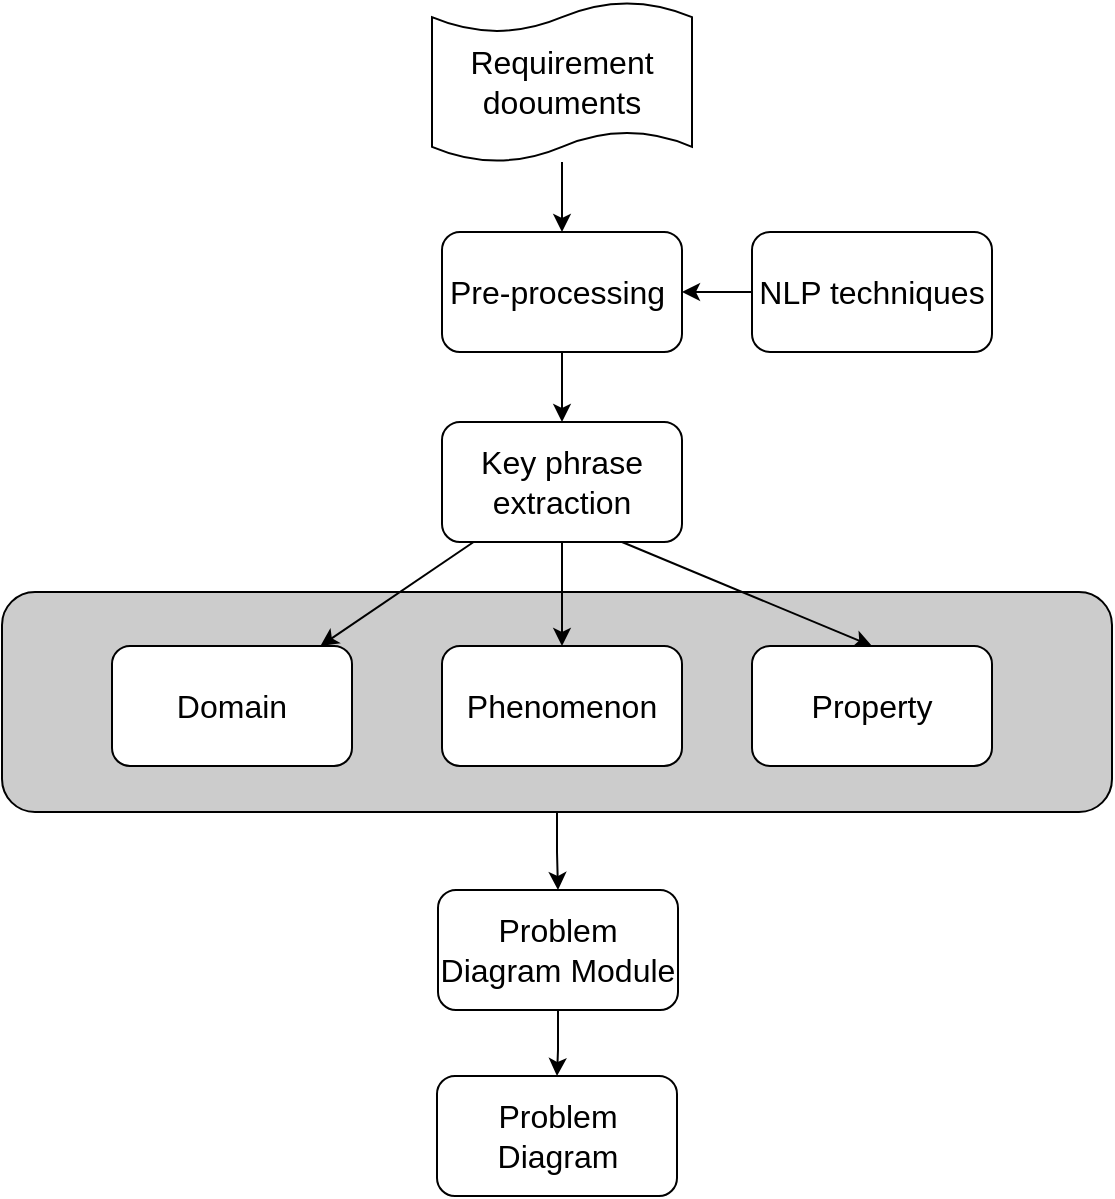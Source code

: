 <mxfile version="21.2.9" type="github">
  <diagram name="第 1 页" id="EaXCSPh4J-7xRSbRL5-Y">
    <mxGraphModel dx="1505" dy="829" grid="1" gridSize="10" guides="1" tooltips="1" connect="1" arrows="1" fold="1" page="1" pageScale="1" pageWidth="827" pageHeight="1169" math="0" shadow="0">
      <root>
        <mxCell id="0" />
        <mxCell id="1" parent="0" />
        <mxCell id="zraVMbd_DWUTViFeBLR9-16" value="" style="rounded=1;whiteSpace=wrap;html=1;strokeWidth=1;fillStyle=solid;gradientColor=none;fillColor=#CCCCCC;fontSize=16;" vertex="1" parent="1">
          <mxGeometry x="105" y="454" width="555" height="110" as="geometry" />
        </mxCell>
        <mxCell id="zraVMbd_DWUTViFeBLR9-5" value="" style="edgeStyle=orthogonalEdgeStyle;rounded=0;orthogonalLoop=1;jettySize=auto;html=1;fontSize=16;" edge="1" parent="1" source="zraVMbd_DWUTViFeBLR9-2" target="zraVMbd_DWUTViFeBLR9-3">
          <mxGeometry relative="1" as="geometry" />
        </mxCell>
        <mxCell id="zraVMbd_DWUTViFeBLR9-2" value="Requirement doouments" style="shape=tape;whiteSpace=wrap;html=1;strokeWidth=1;size=0.19;fontSize=16;" vertex="1" parent="1">
          <mxGeometry x="320" y="159" width="130" height="80" as="geometry" />
        </mxCell>
        <mxCell id="zraVMbd_DWUTViFeBLR9-6" value="" style="edgeStyle=orthogonalEdgeStyle;rounded=0;orthogonalLoop=1;jettySize=auto;html=1;fontSize=16;" edge="1" parent="1" source="zraVMbd_DWUTViFeBLR9-3" target="zraVMbd_DWUTViFeBLR9-4">
          <mxGeometry relative="1" as="geometry" />
        </mxCell>
        <mxCell id="zraVMbd_DWUTViFeBLR9-3" value="Pre-processing&amp;nbsp;" style="rounded=1;whiteSpace=wrap;html=1;fontSize=16;" vertex="1" parent="1">
          <mxGeometry x="325" y="274" width="120" height="60" as="geometry" />
        </mxCell>
        <mxCell id="zraVMbd_DWUTViFeBLR9-8" value="" style="rounded=0;orthogonalLoop=1;jettySize=auto;html=1;fontSize=16;" edge="1" parent="1" source="zraVMbd_DWUTViFeBLR9-4" target="zraVMbd_DWUTViFeBLR9-7">
          <mxGeometry relative="1" as="geometry" />
        </mxCell>
        <mxCell id="zraVMbd_DWUTViFeBLR9-12" style="rounded=0;orthogonalLoop=1;jettySize=auto;html=1;exitX=0.75;exitY=1;exitDx=0;exitDy=0;entryX=0.5;entryY=0;entryDx=0;entryDy=0;fontSize=16;" edge="1" parent="1" source="zraVMbd_DWUTViFeBLR9-4" target="zraVMbd_DWUTViFeBLR9-11">
          <mxGeometry relative="1" as="geometry" />
        </mxCell>
        <mxCell id="zraVMbd_DWUTViFeBLR9-14" value="" style="edgeStyle=orthogonalEdgeStyle;rounded=0;orthogonalLoop=1;jettySize=auto;html=1;entryX=0.5;entryY=0;entryDx=0;entryDy=0;fontSize=16;" edge="1" parent="1" source="zraVMbd_DWUTViFeBLR9-4" target="zraVMbd_DWUTViFeBLR9-24">
          <mxGeometry relative="1" as="geometry">
            <mxPoint x="385" y="521" as="targetPoint" />
          </mxGeometry>
        </mxCell>
        <mxCell id="zraVMbd_DWUTViFeBLR9-4" value="Key phrase extraction" style="rounded=1;whiteSpace=wrap;html=1;fontSize=16;" vertex="1" parent="1">
          <mxGeometry x="325" y="369" width="120" height="60" as="geometry" />
        </mxCell>
        <mxCell id="zraVMbd_DWUTViFeBLR9-18" value="" style="edgeStyle=orthogonalEdgeStyle;rounded=0;orthogonalLoop=1;jettySize=auto;html=1;fontSize=16;" edge="1" parent="1" source="zraVMbd_DWUTViFeBLR9-16" target="zraVMbd_DWUTViFeBLR9-17">
          <mxGeometry relative="1" as="geometry" />
        </mxCell>
        <mxCell id="zraVMbd_DWUTViFeBLR9-7" value="Domain" style="whiteSpace=wrap;html=1;rounded=1;fontSize=16;" vertex="1" parent="1">
          <mxGeometry x="160" y="481" width="120" height="60" as="geometry" />
        </mxCell>
        <mxCell id="zraVMbd_DWUTViFeBLR9-11" value="Property" style="whiteSpace=wrap;html=1;rounded=1;fontSize=16;" vertex="1" parent="1">
          <mxGeometry x="480" y="481" width="120" height="60" as="geometry" />
        </mxCell>
        <mxCell id="zraVMbd_DWUTViFeBLR9-26" value="" style="edgeStyle=orthogonalEdgeStyle;rounded=0;orthogonalLoop=1;jettySize=auto;html=1;fontSize=16;" edge="1" parent="1" source="zraVMbd_DWUTViFeBLR9-17" target="zraVMbd_DWUTViFeBLR9-25">
          <mxGeometry relative="1" as="geometry" />
        </mxCell>
        <mxCell id="zraVMbd_DWUTViFeBLR9-17" value="Problem Diagram Module" style="whiteSpace=wrap;html=1;rounded=1;strokeWidth=1;fillStyle=solid;gradientColor=none;fontSize=16;" vertex="1" parent="1">
          <mxGeometry x="323" y="603" width="120" height="60" as="geometry" />
        </mxCell>
        <mxCell id="zraVMbd_DWUTViFeBLR9-23" value="" style="edgeStyle=orthogonalEdgeStyle;rounded=0;orthogonalLoop=1;jettySize=auto;html=1;fontSize=16;" edge="1" parent="1" source="zraVMbd_DWUTViFeBLR9-22" target="zraVMbd_DWUTViFeBLR9-3">
          <mxGeometry relative="1" as="geometry" />
        </mxCell>
        <mxCell id="zraVMbd_DWUTViFeBLR9-22" value="NLP techniques" style="rounded=1;whiteSpace=wrap;html=1;fontSize=16;" vertex="1" parent="1">
          <mxGeometry x="480" y="274" width="120" height="60" as="geometry" />
        </mxCell>
        <mxCell id="zraVMbd_DWUTViFeBLR9-24" value="Phenomenon" style="rounded=1;whiteSpace=wrap;html=1;fontSize=16;" vertex="1" parent="1">
          <mxGeometry x="325" y="481" width="120" height="60" as="geometry" />
        </mxCell>
        <mxCell id="zraVMbd_DWUTViFeBLR9-25" value="Problem Diagram" style="whiteSpace=wrap;html=1;rounded=1;strokeWidth=1;fillStyle=solid;gradientColor=none;fontSize=16;" vertex="1" parent="1">
          <mxGeometry x="322.5" y="696" width="120" height="60" as="geometry" />
        </mxCell>
      </root>
    </mxGraphModel>
  </diagram>
</mxfile>
